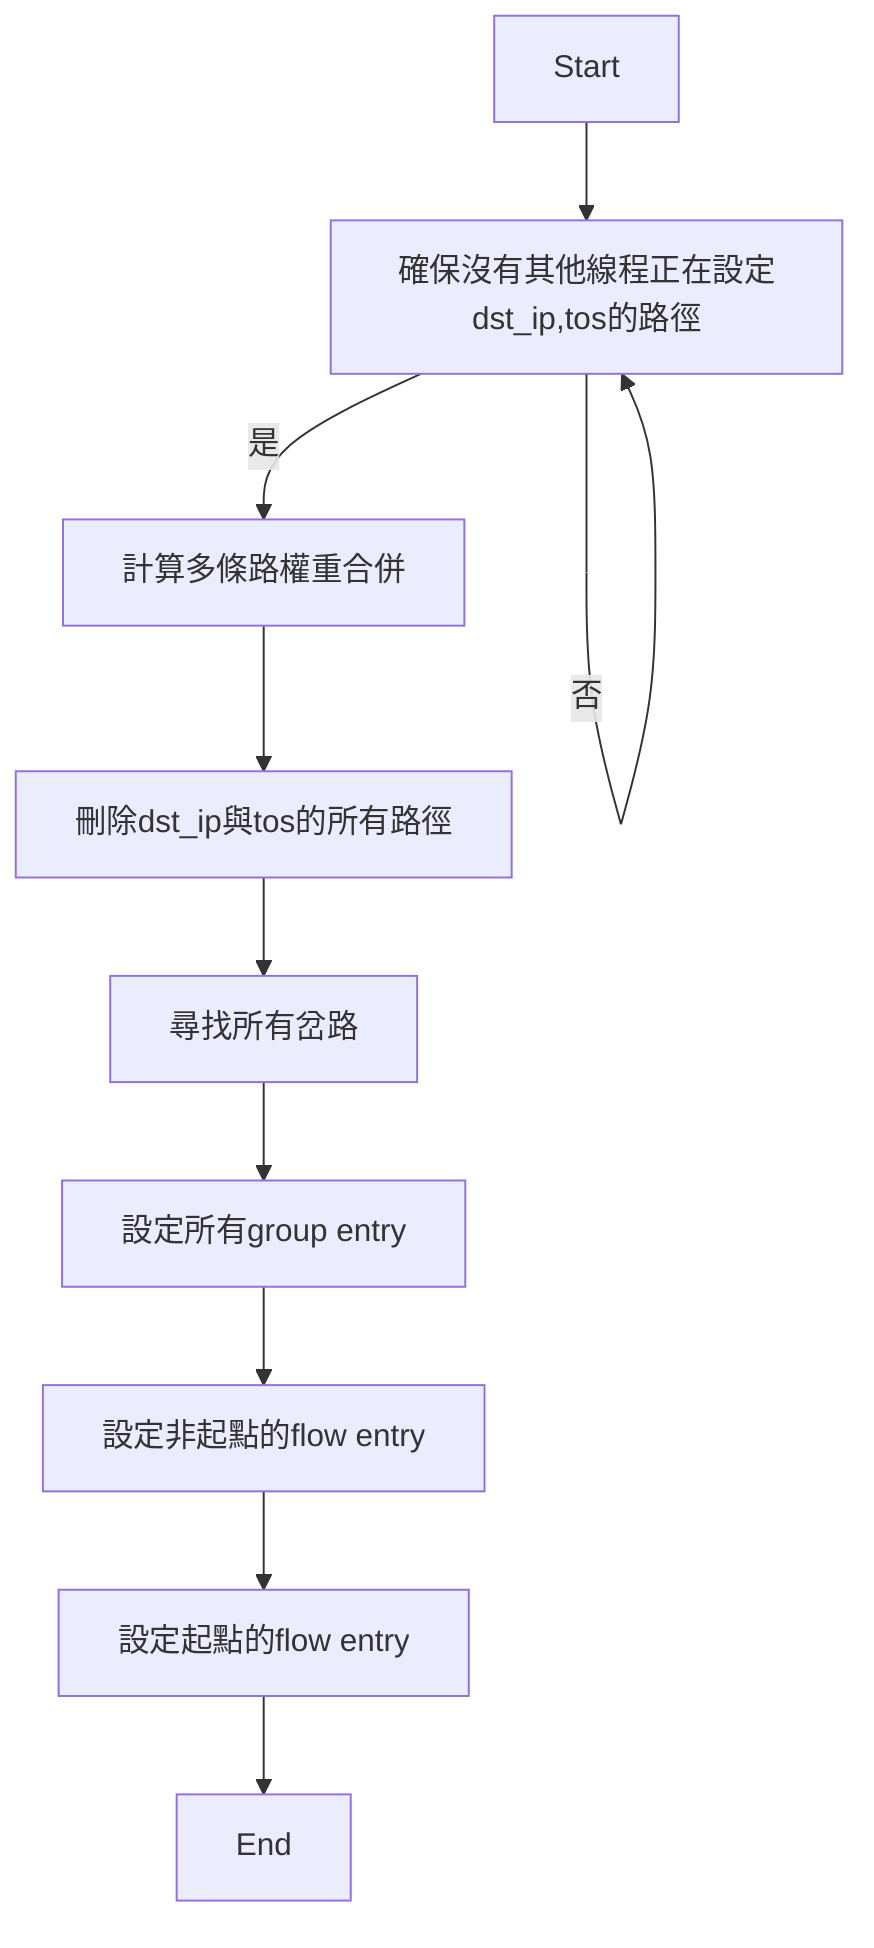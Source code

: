 graph TD
    Start --> 確保沒有其他線程正在設定dst_ip,tos的路徑
    確保沒有其他線程正在設定dst_ip,tos的路徑-->|否|確保沒有其他線程正在設定dst_ip,tos的路徑
    確保沒有其他線程正在設定dst_ip,tos的路徑-->|是|計算多條路權重合併
    計算多條路權重合併-->刪除dst_ip與tos的所有路徑
    刪除dst_ip與tos的所有路徑 -->  尋找所有岔路
    尋找所有岔路 --> 設定所有group[設定所有group entry]
    設定所有group[設定所有group entry] --> 設定非起點的flow[設定非起點的flow entry]
    設定非起點的flow[設定非起點的flow entry] --> 設定起點的flow[設定起點的flow entry]
    設定起點的flow[設定起點的flow entry] --> End